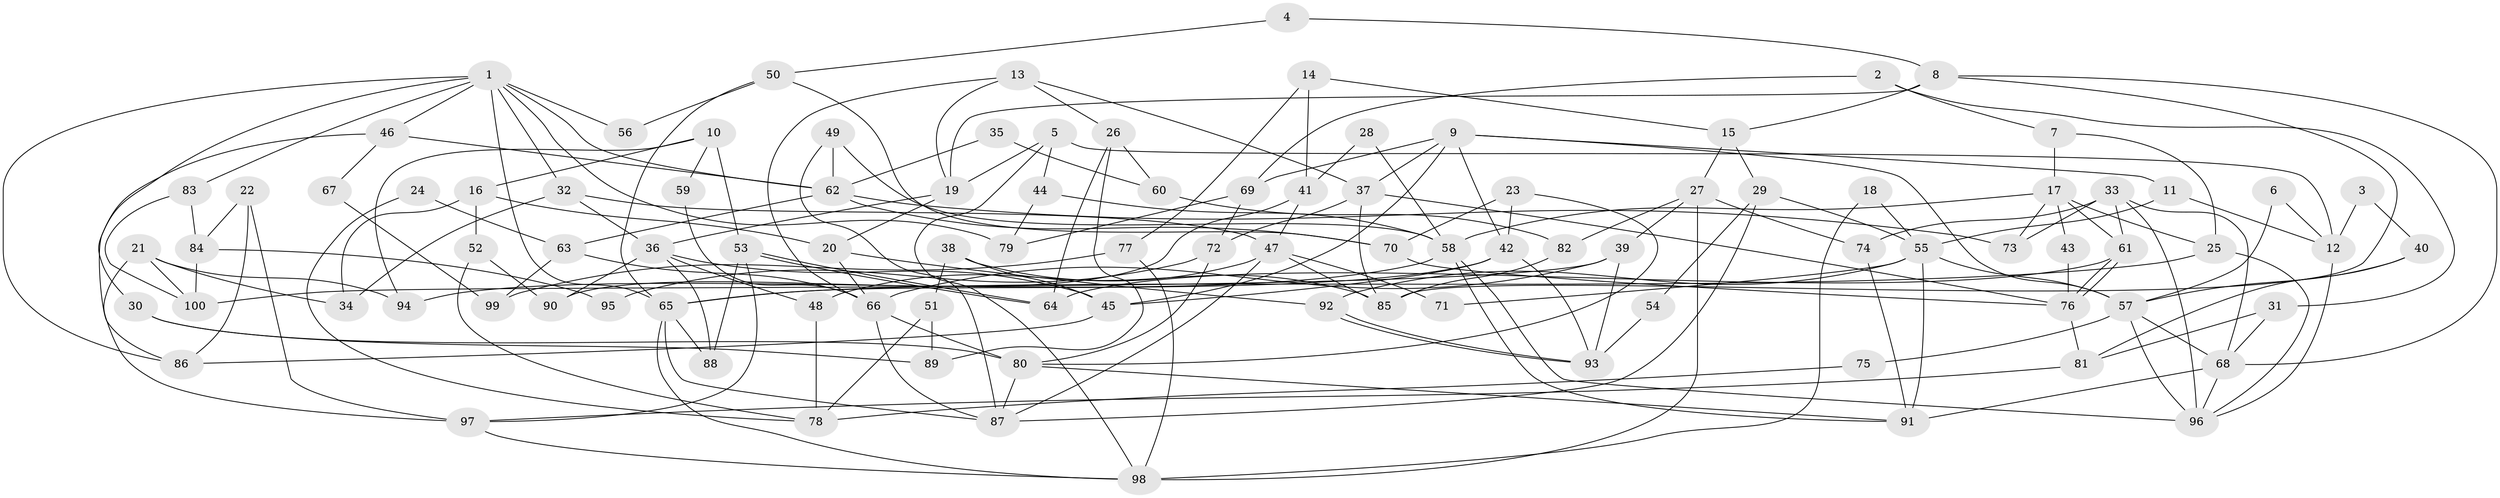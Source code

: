 // Generated by graph-tools (version 1.1) at 2025/38/02/21/25 10:38:59]
// undirected, 100 vertices, 200 edges
graph export_dot {
graph [start="1"]
  node [color=gray90,style=filled];
  1;
  2;
  3;
  4;
  5;
  6;
  7;
  8;
  9;
  10;
  11;
  12;
  13;
  14;
  15;
  16;
  17;
  18;
  19;
  20;
  21;
  22;
  23;
  24;
  25;
  26;
  27;
  28;
  29;
  30;
  31;
  32;
  33;
  34;
  35;
  36;
  37;
  38;
  39;
  40;
  41;
  42;
  43;
  44;
  45;
  46;
  47;
  48;
  49;
  50;
  51;
  52;
  53;
  54;
  55;
  56;
  57;
  58;
  59;
  60;
  61;
  62;
  63;
  64;
  65;
  66;
  67;
  68;
  69;
  70;
  71;
  72;
  73;
  74;
  75;
  76;
  77;
  78;
  79;
  80;
  81;
  82;
  83;
  84;
  85;
  86;
  87;
  88;
  89;
  90;
  91;
  92;
  93;
  94;
  95;
  96;
  97;
  98;
  99;
  100;
  1 -- 65;
  1 -- 62;
  1 -- 30;
  1 -- 32;
  1 -- 46;
  1 -- 56;
  1 -- 79;
  1 -- 83;
  1 -- 86;
  2 -- 69;
  2 -- 7;
  2 -- 31;
  3 -- 40;
  3 -- 12;
  4 -- 50;
  4 -- 8;
  5 -- 98;
  5 -- 12;
  5 -- 19;
  5 -- 44;
  6 -- 12;
  6 -- 57;
  7 -- 17;
  7 -- 25;
  8 -- 68;
  8 -- 19;
  8 -- 15;
  8 -- 85;
  9 -- 69;
  9 -- 42;
  9 -- 11;
  9 -- 37;
  9 -- 45;
  9 -- 57;
  10 -- 94;
  10 -- 53;
  10 -- 16;
  10 -- 59;
  11 -- 55;
  11 -- 12;
  12 -- 96;
  13 -- 66;
  13 -- 19;
  13 -- 26;
  13 -- 37;
  14 -- 41;
  14 -- 15;
  14 -- 77;
  15 -- 29;
  15 -- 27;
  16 -- 20;
  16 -- 34;
  16 -- 52;
  17 -- 25;
  17 -- 73;
  17 -- 43;
  17 -- 58;
  17 -- 61;
  18 -- 55;
  18 -- 98;
  19 -- 36;
  19 -- 20;
  20 -- 66;
  20 -- 92;
  21 -- 100;
  21 -- 34;
  21 -- 94;
  21 -- 97;
  22 -- 97;
  22 -- 86;
  22 -- 84;
  23 -- 70;
  23 -- 80;
  23 -- 42;
  24 -- 63;
  24 -- 78;
  25 -- 96;
  25 -- 65;
  26 -- 64;
  26 -- 60;
  26 -- 89;
  27 -- 74;
  27 -- 39;
  27 -- 82;
  27 -- 98;
  28 -- 41;
  28 -- 58;
  29 -- 55;
  29 -- 87;
  29 -- 54;
  30 -- 80;
  30 -- 89;
  31 -- 68;
  31 -- 81;
  32 -- 36;
  32 -- 34;
  32 -- 47;
  33 -- 96;
  33 -- 61;
  33 -- 68;
  33 -- 73;
  33 -- 74;
  35 -- 60;
  35 -- 62;
  36 -- 88;
  36 -- 45;
  36 -- 48;
  36 -- 90;
  37 -- 72;
  37 -- 76;
  37 -- 85;
  38 -- 45;
  38 -- 85;
  38 -- 51;
  39 -- 93;
  39 -- 66;
  39 -- 100;
  40 -- 57;
  40 -- 81;
  41 -- 47;
  41 -- 90;
  42 -- 65;
  42 -- 45;
  42 -- 93;
  43 -- 76;
  44 -- 58;
  44 -- 79;
  45 -- 86;
  46 -- 86;
  46 -- 62;
  46 -- 67;
  47 -- 85;
  47 -- 48;
  47 -- 71;
  47 -- 87;
  48 -- 78;
  49 -- 58;
  49 -- 87;
  49 -- 62;
  50 -- 70;
  50 -- 65;
  50 -- 56;
  51 -- 89;
  51 -- 78;
  52 -- 78;
  52 -- 90;
  53 -- 64;
  53 -- 64;
  53 -- 97;
  53 -- 88;
  54 -- 93;
  55 -- 57;
  55 -- 92;
  55 -- 71;
  55 -- 91;
  57 -- 68;
  57 -- 75;
  57 -- 96;
  58 -- 96;
  58 -- 91;
  58 -- 94;
  59 -- 66;
  60 -- 82;
  61 -- 76;
  61 -- 76;
  61 -- 64;
  62 -- 63;
  62 -- 70;
  62 -- 73;
  63 -- 66;
  63 -- 99;
  65 -- 98;
  65 -- 87;
  65 -- 88;
  66 -- 87;
  66 -- 80;
  67 -- 99;
  68 -- 91;
  68 -- 96;
  69 -- 72;
  69 -- 79;
  70 -- 76;
  72 -- 80;
  72 -- 95;
  74 -- 91;
  75 -- 78;
  76 -- 81;
  77 -- 98;
  77 -- 99;
  80 -- 91;
  80 -- 87;
  81 -- 97;
  82 -- 85;
  83 -- 84;
  83 -- 100;
  84 -- 100;
  84 -- 95;
  92 -- 93;
  92 -- 93;
  97 -- 98;
}
